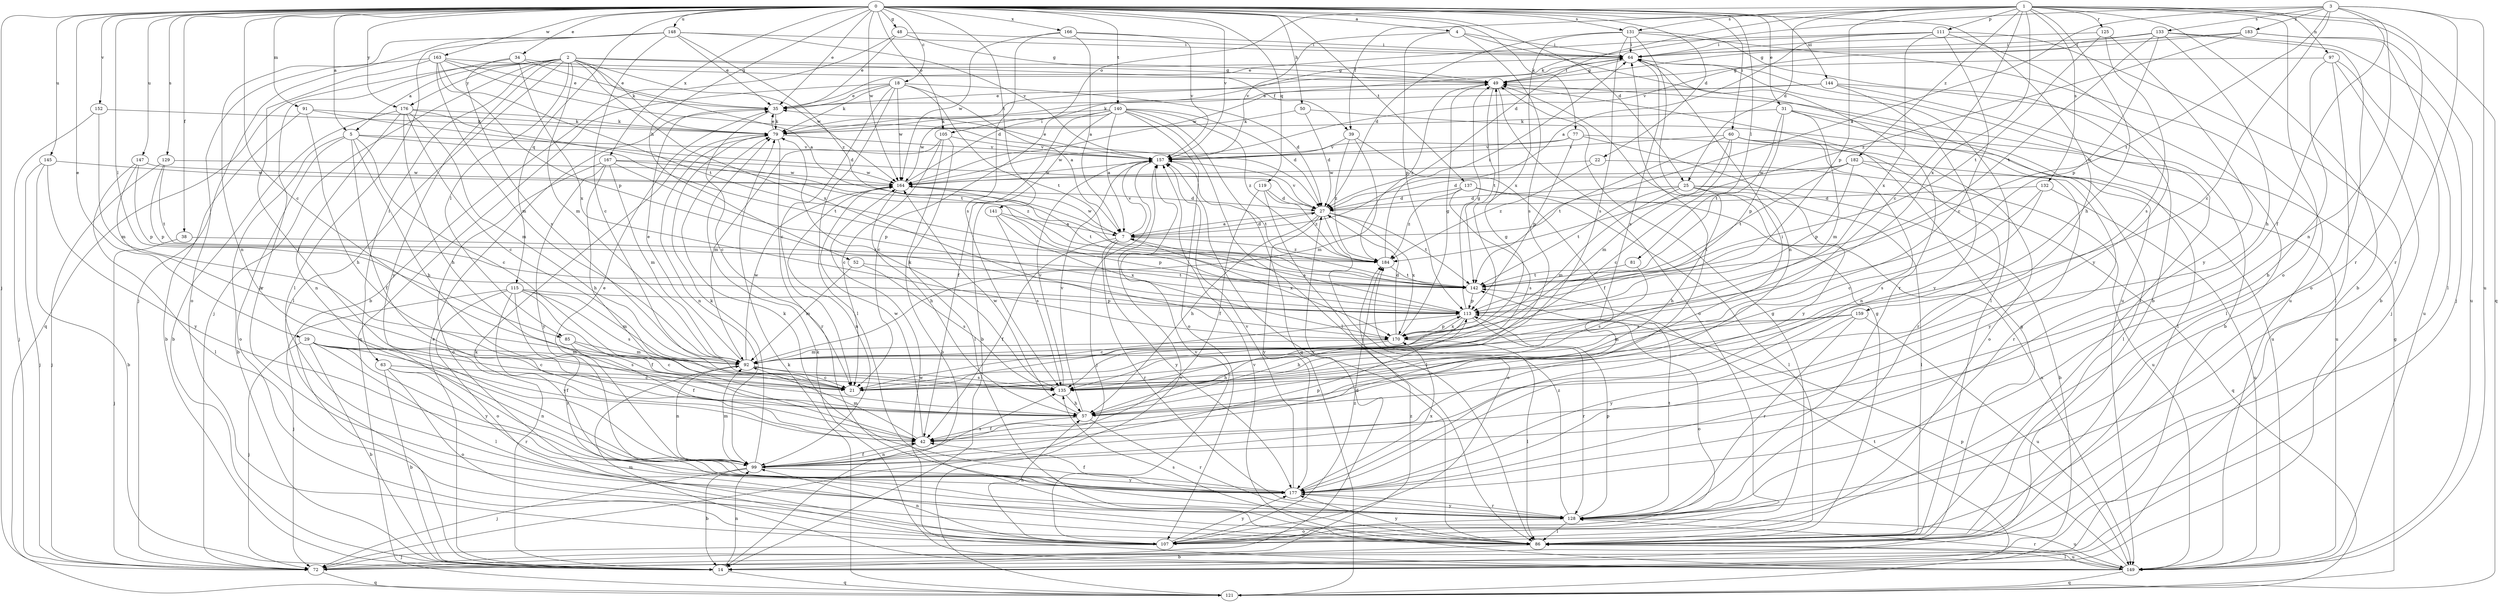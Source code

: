 strict digraph  {
0;
1;
2;
3;
4;
5;
7;
14;
18;
21;
22;
25;
27;
29;
31;
34;
35;
38;
39;
42;
48;
49;
50;
52;
57;
60;
63;
64;
72;
77;
79;
81;
85;
86;
91;
92;
97;
99;
105;
107;
111;
113;
115;
119;
121;
125;
128;
129;
131;
132;
133;
135;
137;
140;
141;
142;
144;
145;
147;
148;
149;
152;
157;
159;
163;
164;
166;
167;
170;
176;
177;
182;
183;
184;
0 -> 4  [label=a];
0 -> 5  [label=a];
0 -> 18  [label=c];
0 -> 21  [label=c];
0 -> 22  [label=d];
0 -> 25  [label=d];
0 -> 29  [label=e];
0 -> 31  [label=e];
0 -> 34  [label=e];
0 -> 35  [label=e];
0 -> 38  [label=f];
0 -> 48  [label=g];
0 -> 50  [label=h];
0 -> 52  [label=h];
0 -> 60  [label=i];
0 -> 72  [label=j];
0 -> 77  [label=k];
0 -> 81  [label=l];
0 -> 85  [label=l];
0 -> 91  [label=m];
0 -> 105  [label=o];
0 -> 115  [label=q];
0 -> 119  [label=q];
0 -> 129  [label=s];
0 -> 131  [label=s];
0 -> 137  [label=t];
0 -> 140  [label=t];
0 -> 141  [label=t];
0 -> 144  [label=u];
0 -> 145  [label=u];
0 -> 147  [label=u];
0 -> 148  [label=u];
0 -> 152  [label=v];
0 -> 157  [label=v];
0 -> 159  [label=w];
0 -> 163  [label=w];
0 -> 164  [label=w];
0 -> 166  [label=x];
0 -> 167  [label=x];
0 -> 176  [label=y];
1 -> 14  [label=b];
1 -> 21  [label=c];
1 -> 25  [label=d];
1 -> 27  [label=d];
1 -> 39  [label=f];
1 -> 57  [label=h];
1 -> 97  [label=n];
1 -> 105  [label=o];
1 -> 107  [label=o];
1 -> 111  [label=p];
1 -> 113  [label=p];
1 -> 121  [label=q];
1 -> 125  [label=r];
1 -> 128  [label=r];
1 -> 131  [label=s];
1 -> 132  [label=s];
1 -> 170  [label=x];
1 -> 182  [label=z];
2 -> 5  [label=a];
2 -> 7  [label=a];
2 -> 39  [label=f];
2 -> 49  [label=g];
2 -> 63  [label=i];
2 -> 72  [label=j];
2 -> 79  [label=k];
2 -> 85  [label=l];
2 -> 86  [label=l];
2 -> 92  [label=m];
2 -> 121  [label=q];
2 -> 164  [label=w];
2 -> 170  [label=x];
2 -> 176  [label=y];
2 -> 177  [label=y];
3 -> 7  [label=a];
3 -> 21  [label=c];
3 -> 42  [label=f];
3 -> 79  [label=k];
3 -> 99  [label=n];
3 -> 128  [label=r];
3 -> 133  [label=s];
3 -> 142  [label=t];
3 -> 149  [label=u];
3 -> 183  [label=z];
4 -> 64  [label=i];
4 -> 113  [label=p];
4 -> 135  [label=s];
4 -> 149  [label=u];
4 -> 157  [label=v];
5 -> 14  [label=b];
5 -> 21  [label=c];
5 -> 42  [label=f];
5 -> 57  [label=h];
5 -> 107  [label=o];
5 -> 142  [label=t];
5 -> 157  [label=v];
7 -> 27  [label=d];
7 -> 42  [label=f];
7 -> 128  [label=r];
7 -> 157  [label=v];
7 -> 164  [label=w];
7 -> 170  [label=x];
7 -> 177  [label=y];
7 -> 184  [label=z];
14 -> 35  [label=e];
14 -> 79  [label=k];
14 -> 99  [label=n];
14 -> 121  [label=q];
18 -> 7  [label=a];
18 -> 21  [label=c];
18 -> 27  [label=d];
18 -> 35  [label=e];
18 -> 79  [label=k];
18 -> 86  [label=l];
18 -> 121  [label=q];
18 -> 142  [label=t];
18 -> 164  [label=w];
21 -> 49  [label=g];
22 -> 149  [label=u];
22 -> 164  [label=w];
22 -> 184  [label=z];
25 -> 14  [label=b];
25 -> 27  [label=d];
25 -> 57  [label=h];
25 -> 86  [label=l];
25 -> 92  [label=m];
25 -> 121  [label=q];
25 -> 142  [label=t];
27 -> 7  [label=a];
27 -> 57  [label=h];
27 -> 107  [label=o];
27 -> 142  [label=t];
27 -> 157  [label=v];
27 -> 170  [label=x];
27 -> 177  [label=y];
29 -> 14  [label=b];
29 -> 21  [label=c];
29 -> 42  [label=f];
29 -> 72  [label=j];
29 -> 86  [label=l];
29 -> 92  [label=m];
29 -> 135  [label=s];
29 -> 177  [label=y];
31 -> 79  [label=k];
31 -> 86  [label=l];
31 -> 92  [label=m];
31 -> 113  [label=p];
31 -> 142  [label=t];
31 -> 149  [label=u];
34 -> 35  [label=e];
34 -> 49  [label=g];
34 -> 128  [label=r];
34 -> 135  [label=s];
34 -> 170  [label=x];
35 -> 21  [label=c];
35 -> 79  [label=k];
38 -> 72  [label=j];
38 -> 184  [label=z];
39 -> 42  [label=f];
39 -> 92  [label=m];
39 -> 157  [label=v];
39 -> 184  [label=z];
42 -> 64  [label=i];
42 -> 92  [label=m];
42 -> 99  [label=n];
42 -> 164  [label=w];
48 -> 14  [label=b];
48 -> 35  [label=e];
48 -> 49  [label=g];
48 -> 64  [label=i];
49 -> 35  [label=e];
49 -> 64  [label=i];
49 -> 107  [label=o];
49 -> 142  [label=t];
49 -> 184  [label=z];
50 -> 27  [label=d];
50 -> 79  [label=k];
50 -> 149  [label=u];
52 -> 92  [label=m];
52 -> 135  [label=s];
52 -> 142  [label=t];
57 -> 42  [label=f];
57 -> 64  [label=i];
57 -> 128  [label=r];
57 -> 157  [label=v];
57 -> 164  [label=w];
60 -> 21  [label=c];
60 -> 86  [label=l];
60 -> 92  [label=m];
60 -> 99  [label=n];
60 -> 107  [label=o];
60 -> 142  [label=t];
60 -> 157  [label=v];
63 -> 14  [label=b];
63 -> 21  [label=c];
63 -> 99  [label=n];
63 -> 107  [label=o];
63 -> 128  [label=r];
64 -> 49  [label=g];
64 -> 86  [label=l];
64 -> 128  [label=r];
64 -> 135  [label=s];
64 -> 164  [label=w];
72 -> 27  [label=d];
72 -> 49  [label=g];
72 -> 121  [label=q];
72 -> 184  [label=z];
77 -> 113  [label=p];
77 -> 128  [label=r];
77 -> 157  [label=v];
77 -> 164  [label=w];
77 -> 177  [label=y];
79 -> 35  [label=e];
79 -> 99  [label=n];
79 -> 128  [label=r];
79 -> 157  [label=v];
81 -> 135  [label=s];
81 -> 142  [label=t];
85 -> 21  [label=c];
85 -> 42  [label=f];
85 -> 92  [label=m];
86 -> 14  [label=b];
86 -> 49  [label=g];
86 -> 64  [label=i];
86 -> 135  [label=s];
86 -> 149  [label=u];
86 -> 157  [label=v];
86 -> 177  [label=y];
91 -> 14  [label=b];
91 -> 27  [label=d];
91 -> 57  [label=h];
91 -> 79  [label=k];
92 -> 21  [label=c];
92 -> 35  [label=e];
92 -> 99  [label=n];
92 -> 135  [label=s];
92 -> 164  [label=w];
97 -> 49  [label=g];
97 -> 72  [label=j];
97 -> 86  [label=l];
97 -> 149  [label=u];
97 -> 177  [label=b];
99 -> 14  [label=b];
99 -> 35  [label=e];
99 -> 42  [label=f];
99 -> 72  [label=j];
99 -> 79  [label=k];
99 -> 92  [label=m];
99 -> 113  [label=p];
99 -> 135  [label=s];
99 -> 177  [label=y];
105 -> 14  [label=b];
105 -> 21  [label=c];
105 -> 86  [label=l];
105 -> 92  [label=m];
105 -> 157  [label=v];
107 -> 49  [label=g];
107 -> 57  [label=h];
107 -> 72  [label=j];
107 -> 99  [label=n];
107 -> 157  [label=v];
107 -> 177  [label=y];
107 -> 184  [label=z];
111 -> 7  [label=a];
111 -> 14  [label=b];
111 -> 21  [label=c];
111 -> 35  [label=e];
111 -> 64  [label=i];
111 -> 170  [label=x];
111 -> 177  [label=y];
113 -> 7  [label=a];
113 -> 21  [label=c];
113 -> 49  [label=g];
113 -> 57  [label=h];
113 -> 107  [label=o];
113 -> 128  [label=r];
113 -> 170  [label=x];
115 -> 42  [label=f];
115 -> 72  [label=j];
115 -> 92  [label=m];
115 -> 107  [label=o];
115 -> 113  [label=p];
115 -> 128  [label=r];
115 -> 135  [label=s];
115 -> 177  [label=y];
119 -> 27  [label=d];
119 -> 42  [label=f];
119 -> 86  [label=l];
119 -> 184  [label=z];
121 -> 49  [label=g];
121 -> 79  [label=k];
121 -> 142  [label=t];
121 -> 157  [label=v];
125 -> 64  [label=i];
125 -> 135  [label=s];
125 -> 142  [label=t];
125 -> 177  [label=y];
128 -> 86  [label=l];
128 -> 107  [label=o];
128 -> 113  [label=p];
128 -> 142  [label=t];
128 -> 149  [label=u];
128 -> 177  [label=y];
128 -> 184  [label=z];
129 -> 72  [label=j];
129 -> 113  [label=p];
129 -> 142  [label=t];
129 -> 164  [label=w];
131 -> 14  [label=b];
131 -> 27  [label=d];
131 -> 64  [label=i];
131 -> 99  [label=n];
131 -> 135  [label=s];
131 -> 149  [label=u];
131 -> 170  [label=x];
132 -> 21  [label=c];
132 -> 27  [label=d];
132 -> 135  [label=s];
132 -> 149  [label=u];
133 -> 49  [label=g];
133 -> 57  [label=h];
133 -> 64  [label=i];
133 -> 72  [label=j];
133 -> 107  [label=o];
133 -> 113  [label=p];
133 -> 142  [label=t];
135 -> 57  [label=h];
135 -> 79  [label=k];
135 -> 157  [label=v];
137 -> 27  [label=d];
137 -> 86  [label=l];
137 -> 135  [label=s];
137 -> 149  [label=u];
137 -> 184  [label=z];
140 -> 7  [label=a];
140 -> 14  [label=b];
140 -> 21  [label=c];
140 -> 27  [label=d];
140 -> 42  [label=f];
140 -> 79  [label=k];
140 -> 86  [label=l];
140 -> 107  [label=o];
140 -> 121  [label=q];
140 -> 164  [label=w];
140 -> 184  [label=z];
141 -> 7  [label=a];
141 -> 113  [label=p];
141 -> 135  [label=s];
141 -> 170  [label=x];
142 -> 113  [label=p];
144 -> 14  [label=b];
144 -> 35  [label=e];
144 -> 79  [label=k];
144 -> 86  [label=l];
144 -> 177  [label=y];
145 -> 14  [label=b];
145 -> 72  [label=j];
145 -> 164  [label=w];
145 -> 177  [label=y];
147 -> 57  [label=h];
147 -> 86  [label=l];
147 -> 113  [label=p];
147 -> 164  [label=w];
148 -> 21  [label=c];
148 -> 35  [label=e];
148 -> 64  [label=i];
148 -> 72  [label=j];
148 -> 86  [label=l];
148 -> 99  [label=n];
148 -> 157  [label=v];
148 -> 184  [label=z];
149 -> 79  [label=k];
149 -> 86  [label=l];
149 -> 92  [label=m];
149 -> 113  [label=p];
149 -> 121  [label=q];
149 -> 128  [label=r];
149 -> 157  [label=v];
149 -> 164  [label=w];
152 -> 72  [label=j];
152 -> 79  [label=k];
152 -> 92  [label=m];
157 -> 35  [label=e];
157 -> 72  [label=j];
157 -> 142  [label=t];
157 -> 164  [label=w];
159 -> 92  [label=m];
159 -> 128  [label=r];
159 -> 149  [label=u];
159 -> 170  [label=x];
159 -> 177  [label=y];
163 -> 27  [label=d];
163 -> 35  [label=e];
163 -> 42  [label=f];
163 -> 49  [label=g];
163 -> 92  [label=m];
163 -> 107  [label=o];
163 -> 113  [label=p];
163 -> 142  [label=t];
164 -> 27  [label=d];
164 -> 57  [label=h];
164 -> 64  [label=i];
164 -> 99  [label=n];
164 -> 142  [label=t];
166 -> 7  [label=a];
166 -> 64  [label=i];
166 -> 135  [label=s];
166 -> 157  [label=v];
166 -> 164  [label=w];
167 -> 57  [label=h];
167 -> 92  [label=m];
167 -> 107  [label=o];
167 -> 113  [label=p];
167 -> 164  [label=w];
167 -> 177  [label=y];
167 -> 184  [label=z];
170 -> 27  [label=d];
170 -> 49  [label=g];
170 -> 57  [label=h];
170 -> 86  [label=l];
170 -> 92  [label=m];
170 -> 113  [label=p];
176 -> 14  [label=b];
176 -> 21  [label=c];
176 -> 57  [label=h];
176 -> 79  [label=k];
176 -> 92  [label=m];
176 -> 99  [label=n];
176 -> 142  [label=t];
177 -> 42  [label=f];
177 -> 79  [label=k];
177 -> 128  [label=r];
177 -> 157  [label=v];
177 -> 170  [label=x];
182 -> 27  [label=d];
182 -> 113  [label=p];
182 -> 128  [label=r];
182 -> 142  [label=t];
182 -> 164  [label=w];
182 -> 177  [label=y];
183 -> 64  [label=i];
183 -> 86  [label=l];
183 -> 149  [label=u];
183 -> 157  [label=v];
183 -> 184  [label=z];
184 -> 64  [label=i];
184 -> 142  [label=t];
}
